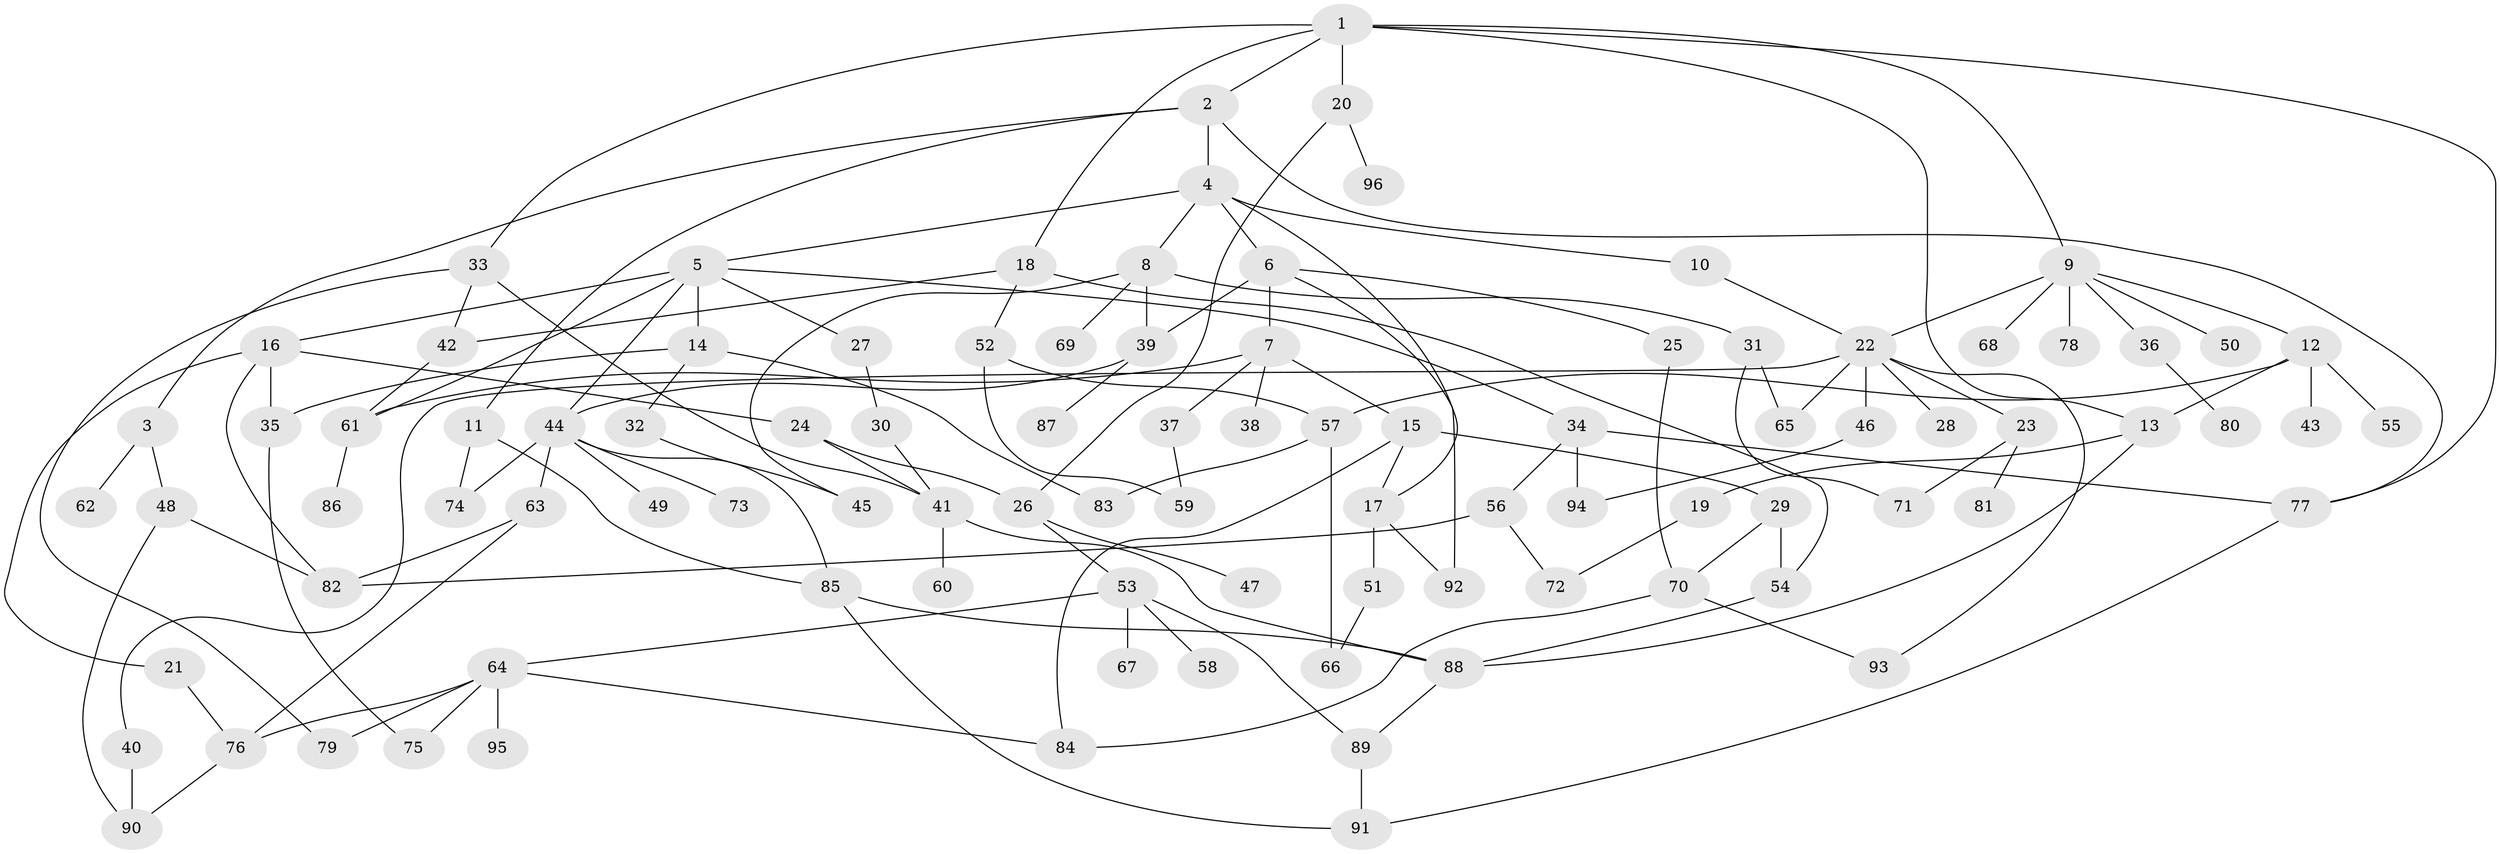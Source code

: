 // coarse degree distribution, {8: 0.04878048780487805, 12: 0.024390243902439025, 2: 0.14634146341463414, 6: 0.07317073170731707, 4: 0.21951219512195122, 5: 0.14634146341463414, 3: 0.17073170731707318, 7: 0.024390243902439025, 1: 0.14634146341463414}
// Generated by graph-tools (version 1.1) at 2025/49/03/04/25 22:49:03]
// undirected, 96 vertices, 141 edges
graph export_dot {
  node [color=gray90,style=filled];
  1;
  2;
  3;
  4;
  5;
  6;
  7;
  8;
  9;
  10;
  11;
  12;
  13;
  14;
  15;
  16;
  17;
  18;
  19;
  20;
  21;
  22;
  23;
  24;
  25;
  26;
  27;
  28;
  29;
  30;
  31;
  32;
  33;
  34;
  35;
  36;
  37;
  38;
  39;
  40;
  41;
  42;
  43;
  44;
  45;
  46;
  47;
  48;
  49;
  50;
  51;
  52;
  53;
  54;
  55;
  56;
  57;
  58;
  59;
  60;
  61;
  62;
  63;
  64;
  65;
  66;
  67;
  68;
  69;
  70;
  71;
  72;
  73;
  74;
  75;
  76;
  77;
  78;
  79;
  80;
  81;
  82;
  83;
  84;
  85;
  86;
  87;
  88;
  89;
  90;
  91;
  92;
  93;
  94;
  95;
  96;
  1 -- 2;
  1 -- 9;
  1 -- 13;
  1 -- 18;
  1 -- 20;
  1 -- 33;
  1 -- 77;
  2 -- 3;
  2 -- 4;
  2 -- 11;
  2 -- 77;
  3 -- 48;
  3 -- 62;
  4 -- 5;
  4 -- 6;
  4 -- 8;
  4 -- 10;
  4 -- 17;
  5 -- 14;
  5 -- 16;
  5 -- 27;
  5 -- 34;
  5 -- 44;
  5 -- 61;
  6 -- 7;
  6 -- 25;
  6 -- 92;
  6 -- 39;
  7 -- 15;
  7 -- 37;
  7 -- 38;
  7 -- 61;
  8 -- 31;
  8 -- 39;
  8 -- 45;
  8 -- 69;
  9 -- 12;
  9 -- 22;
  9 -- 36;
  9 -- 50;
  9 -- 68;
  9 -- 78;
  10 -- 22;
  11 -- 85;
  11 -- 74;
  12 -- 43;
  12 -- 55;
  12 -- 57;
  12 -- 13;
  13 -- 19;
  13 -- 88;
  14 -- 32;
  14 -- 35;
  14 -- 83;
  15 -- 17;
  15 -- 29;
  15 -- 84;
  16 -- 21;
  16 -- 24;
  16 -- 82;
  16 -- 35;
  17 -- 51;
  17 -- 92;
  18 -- 42;
  18 -- 52;
  18 -- 54;
  19 -- 72;
  20 -- 96;
  20 -- 26;
  21 -- 76;
  22 -- 23;
  22 -- 28;
  22 -- 40;
  22 -- 46;
  22 -- 65;
  22 -- 93;
  23 -- 81;
  23 -- 71;
  24 -- 26;
  24 -- 41;
  25 -- 70;
  26 -- 47;
  26 -- 53;
  27 -- 30;
  29 -- 70;
  29 -- 54;
  30 -- 41;
  31 -- 71;
  31 -- 65;
  32 -- 45;
  33 -- 42;
  33 -- 41;
  33 -- 79;
  34 -- 56;
  34 -- 77;
  34 -- 94;
  35 -- 75;
  36 -- 80;
  37 -- 59;
  39 -- 87;
  39 -- 44;
  40 -- 90;
  41 -- 60;
  41 -- 88;
  42 -- 61;
  44 -- 49;
  44 -- 63;
  44 -- 73;
  44 -- 74;
  44 -- 85;
  46 -- 94;
  48 -- 90;
  48 -- 82;
  51 -- 66;
  52 -- 57;
  52 -- 59;
  53 -- 58;
  53 -- 64;
  53 -- 67;
  53 -- 89;
  54 -- 88;
  56 -- 82;
  56 -- 72;
  57 -- 83;
  57 -- 66;
  61 -- 86;
  63 -- 82;
  63 -- 76;
  64 -- 79;
  64 -- 84;
  64 -- 95;
  64 -- 75;
  64 -- 76;
  70 -- 84;
  70 -- 93;
  76 -- 90;
  77 -- 91;
  85 -- 88;
  85 -- 91;
  88 -- 89;
  89 -- 91;
}
